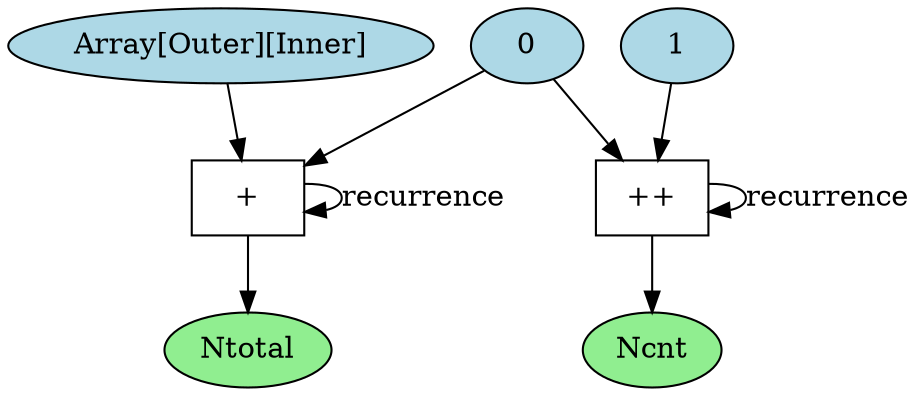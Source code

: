 digraph DFG_Sum {
    node [shape=ellipse, style=filled, fillcolor=lightblue];
    Array_input [label="Array[Outer][Inner]"];
    const_0 [label="0"];
    const_1 [label="1"];

    node [shape=box, style="", fillcolor=""];
    op_add_Ntotal [label="+"];
    op_inc_Ncnt [label="++"];

    node [shape=ellipse, style=filled, fillcolor=lightgreen];
    final_Ntotal [label="Ntotal"];
    final_Ncnt [label="Ncnt"];

    const_0 -> op_add_Ntotal;
    Array_input -> op_add_Ntotal;
    op_add_Ntotal -> op_add_Ntotal [label="recurrence"];
    const_0 -> op_inc_Ncnt;
    const_1 -> op_inc_Ncnt;
    op_inc_Ncnt -> op_inc_Ncnt [label="recurrence"];
    op_add_Ntotal -> final_Ntotal;
    op_inc_Ncnt -> final_Ncnt;
}